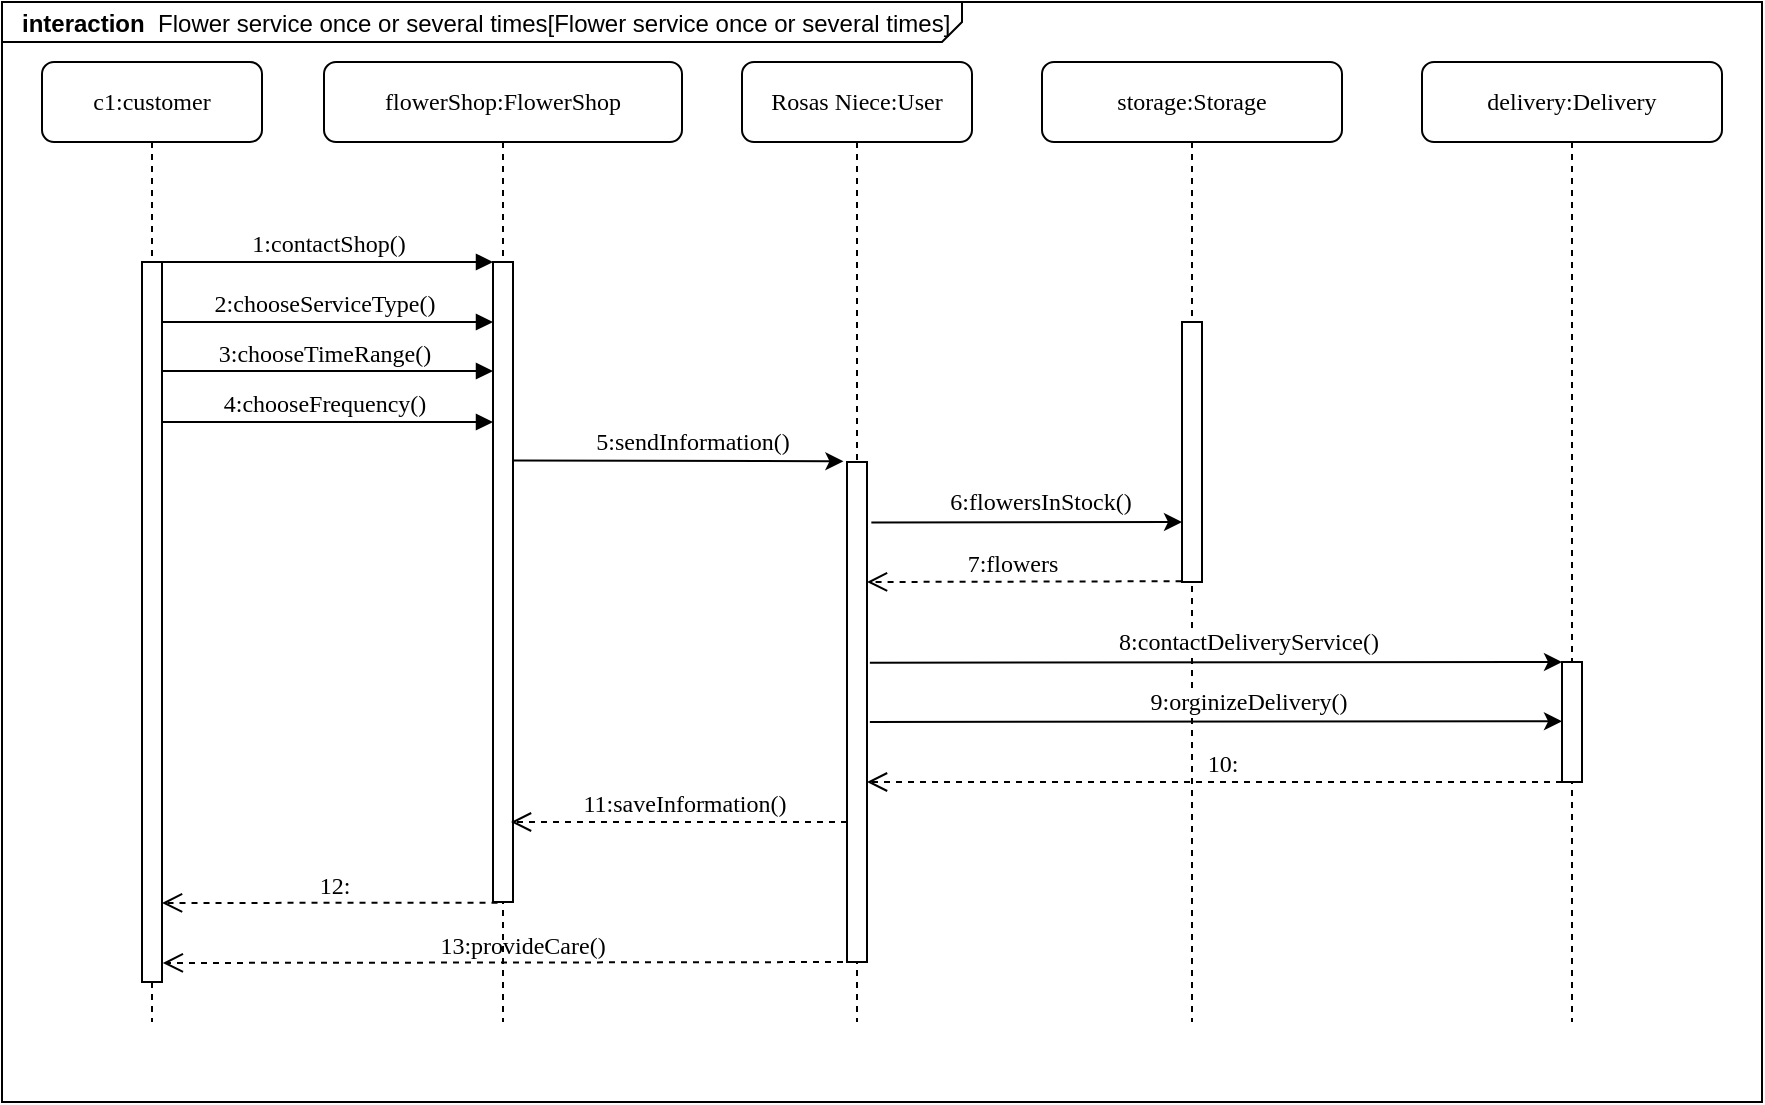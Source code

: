 <mxfile version="24.8.3">
  <diagram name="Page-1" id="13e1069c-82ec-6db2-03f1-153e76fe0fe0">
    <mxGraphModel grid="1" page="1" gridSize="10" guides="1" tooltips="1" connect="1" arrows="1" fold="1" pageScale="1" pageWidth="1100" pageHeight="850" background="none" math="0" shadow="0">
      <root>
        <mxCell id="0" />
        <mxCell id="1" parent="0" />
        <mxCell id="gh0M6xjRrJusHkvIVG62-3" value="&lt;p style=&quot;margin:0px;margin-top:4px;margin-left:10px;text-align:left;&quot;&gt;&lt;b&gt;interaction&amp;nbsp;&lt;/b&gt; Flower service once or several times[Flower service once or several times]&lt;/p&gt;" style="html=1;shape=mxgraph.sysml.package;align=left;spacingLeft=5;verticalAlign=top;spacingTop=-3;labelX=480.33;html=1;overflow=fill;" vertex="1" parent="1">
          <mxGeometry x="80" y="50" width="880" height="550" as="geometry" />
        </mxCell>
        <mxCell id="7baba1c4bc27f4b0-2" value="flowerShop:FlowerShop" style="shape=umlLifeline;perimeter=lifelinePerimeter;whiteSpace=wrap;html=1;container=1;collapsible=0;recursiveResize=0;outlineConnect=0;rounded=1;shadow=0;comic=0;labelBackgroundColor=none;strokeWidth=1;fontFamily=Verdana;fontSize=12;align=center;" vertex="1" parent="1">
          <mxGeometry x="241" y="80" width="179" height="480" as="geometry" />
        </mxCell>
        <mxCell id="7baba1c4bc27f4b0-10" value="" style="html=1;points=[];perimeter=orthogonalPerimeter;rounded=0;shadow=0;comic=0;labelBackgroundColor=none;strokeWidth=1;fontFamily=Verdana;fontSize=12;align=center;" vertex="1" parent="7baba1c4bc27f4b0-2">
          <mxGeometry x="84.5" y="100" width="10" height="320" as="geometry" />
        </mxCell>
        <mxCell id="_VDTY8d82yGGQfiRo4SU-3" value="2:chooseServiceType()" style="html=1;verticalAlign=bottom;endArrow=block;labelBackgroundColor=none;fontFamily=Verdana;fontSize=12;edgeStyle=elbowEdgeStyle;elbow=vertical;" edge="1" parent="7baba1c4bc27f4b0-2" source="7baba1c4bc27f4b0-8">
          <mxGeometry x="0.003" relative="1" as="geometry">
            <mxPoint x="-81" y="130" as="sourcePoint" />
            <mxPoint x="84.5" y="130" as="targetPoint" />
            <mxPoint as="offset" />
            <Array as="points">
              <mxPoint x="84.5" y="130" />
            </Array>
          </mxGeometry>
        </mxCell>
        <mxCell id="_VDTY8d82yGGQfiRo4SU-4" value="3:chooseTimeRange()" style="html=1;verticalAlign=bottom;endArrow=block;entryX=0;entryY=0;labelBackgroundColor=none;fontFamily=Verdana;fontSize=12;edgeStyle=elbowEdgeStyle;elbow=vertical;" edge="1" parent="7baba1c4bc27f4b0-2" source="7baba1c4bc27f4b0-8">
          <mxGeometry x="0.006" relative="1" as="geometry">
            <mxPoint x="-76.5" y="154.67" as="sourcePoint" />
            <mxPoint x="84.5" y="154.67" as="targetPoint" />
            <mxPoint as="offset" />
          </mxGeometry>
        </mxCell>
        <mxCell id="_VDTY8d82yGGQfiRo4SU-5" value="4:chooseFrequency()" style="html=1;verticalAlign=bottom;endArrow=block;entryX=0;entryY=0;labelBackgroundColor=none;fontFamily=Verdana;fontSize=12;edgeStyle=elbowEdgeStyle;elbow=vertical;" edge="1" parent="7baba1c4bc27f4b0-2" source="7baba1c4bc27f4b0-8">
          <mxGeometry x="0.003" relative="1" as="geometry">
            <mxPoint x="-76.5" y="180" as="sourcePoint" />
            <mxPoint x="84.5" y="180" as="targetPoint" />
            <mxPoint as="offset" />
          </mxGeometry>
        </mxCell>
        <mxCell id="YUjnZdsv4CkuaMLglvtT-24" value="" style="endArrow=classic;html=1;rounded=0;entryX=-0.143;entryY=0;entryDx=0;entryDy=0;entryPerimeter=0;exitX=0.955;exitY=0.31;exitDx=0;exitDy=0;exitPerimeter=0;" edge="1" parent="7baba1c4bc27f4b0-2" source="7baba1c4bc27f4b0-10">
          <mxGeometry width="50" height="50" relative="1" as="geometry">
            <mxPoint x="99" y="200" as="sourcePoint" />
            <mxPoint x="259.71" y="199.67" as="targetPoint" />
          </mxGeometry>
        </mxCell>
        <mxCell id="YUjnZdsv4CkuaMLglvtT-25" value="&lt;font style=&quot;font-size: 12px;&quot; face=&quot;Verdana&quot;&gt;5:&lt;font style=&quot;font-size: 12px;&quot;&gt;sendInformation&lt;/font&gt;()&lt;/font&gt;" style="edgeLabel;html=1;align=center;verticalAlign=middle;resizable=0;points=[];" connectable="0" vertex="1" parent="YUjnZdsv4CkuaMLglvtT-24">
          <mxGeometry x="0.089" relative="1" as="geometry">
            <mxPoint y="-10" as="offset" />
          </mxGeometry>
        </mxCell>
        <mxCell id="7baba1c4bc27f4b0-3" value="Rosas Niece:User" style="shape=umlLifeline;perimeter=lifelinePerimeter;whiteSpace=wrap;html=1;container=1;collapsible=0;recursiveResize=0;outlineConnect=0;rounded=1;shadow=0;comic=0;labelBackgroundColor=none;strokeWidth=1;fontFamily=Verdana;fontSize=12;align=center;" vertex="1" parent="1">
          <mxGeometry x="450" y="80" width="115" height="480" as="geometry" />
        </mxCell>
        <mxCell id="7baba1c4bc27f4b0-13" value="" style="html=1;points=[];perimeter=orthogonalPerimeter;rounded=0;shadow=0;comic=0;labelBackgroundColor=none;strokeWidth=1;fontFamily=Verdana;fontSize=12;align=center;" vertex="1" parent="7baba1c4bc27f4b0-3">
          <mxGeometry x="52.5" y="200" width="10" height="250" as="geometry" />
        </mxCell>
        <mxCell id="_VDTY8d82yGGQfiRo4SU-11" value="&lt;font style=&quot;font-size: 12px;&quot;&gt;7:flowers&lt;/font&gt;" style="html=1;verticalAlign=bottom;endArrow=open;dashed=1;endSize=8;labelBackgroundColor=none;fontFamily=Verdana;fontSize=12;edgeStyle=elbowEdgeStyle;elbow=vertical;exitX=-0.021;exitY=0.997;exitDx=0;exitDy=0;exitPerimeter=0;" edge="1" parent="7baba1c4bc27f4b0-3" source="7baba1c4bc27f4b0-16">
          <mxGeometry x="0.086" relative="1" as="geometry">
            <mxPoint x="62.5" y="260" as="targetPoint" />
            <Array as="points">
              <mxPoint x="94.77" y="260" />
              <mxPoint x="74.77" y="260" />
            </Array>
            <mxPoint x="323.77" y="270.186" as="sourcePoint" />
            <mxPoint as="offset" />
          </mxGeometry>
        </mxCell>
        <mxCell id="YUjnZdsv4CkuaMLglvtT-4" value="10:" style="html=1;verticalAlign=bottom;endArrow=open;dashed=1;endSize=8;labelBackgroundColor=none;fontFamily=Verdana;fontSize=12;edgeStyle=elbowEdgeStyle;elbow=vertical;exitX=0;exitY=1;exitDx=0;exitDy=0;exitPerimeter=0;" edge="1" parent="7baba1c4bc27f4b0-3" source="_VDTY8d82yGGQfiRo4SU-15">
          <mxGeometry x="-0.022" relative="1" as="geometry">
            <mxPoint x="62.5" y="360" as="targetPoint" />
            <Array as="points" />
            <mxPoint x="402.5" y="360.506" as="sourcePoint" />
            <mxPoint as="offset" />
          </mxGeometry>
        </mxCell>
        <mxCell id="_VDTY8d82yGGQfiRo4SU-25" value="11:saveInformation()" style="html=1;verticalAlign=bottom;endArrow=open;dashed=1;endSize=8;labelBackgroundColor=none;fontFamily=Verdana;fontSize=12;edgeStyle=elbowEdgeStyle;elbow=vertical;exitX=0.226;exitY=1.001;exitDx=0;exitDy=0;exitPerimeter=0;" edge="1" parent="7baba1c4bc27f4b0-3">
          <mxGeometry x="-0.024" relative="1" as="geometry">
            <mxPoint x="-115.5" y="380" as="targetPoint" />
            <Array as="points" />
            <mxPoint x="52.5" y="380" as="sourcePoint" />
            <mxPoint as="offset" />
          </mxGeometry>
        </mxCell>
        <mxCell id="7baba1c4bc27f4b0-4" value="storage:Storage" style="shape=umlLifeline;perimeter=lifelinePerimeter;whiteSpace=wrap;html=1;container=1;collapsible=0;recursiveResize=0;outlineConnect=0;rounded=1;shadow=0;comic=0;labelBackgroundColor=none;strokeWidth=1;fontFamily=Verdana;fontSize=12;align=center;" vertex="1" parent="1">
          <mxGeometry x="600" y="80" width="150" height="480" as="geometry" />
        </mxCell>
        <mxCell id="7baba1c4bc27f4b0-16" value="" style="html=1;points=[];perimeter=orthogonalPerimeter;rounded=0;shadow=0;comic=0;labelBackgroundColor=none;strokeWidth=1;fontFamily=Verdana;fontSize=12;align=center;" vertex="1" parent="7baba1c4bc27f4b0-4">
          <mxGeometry x="70" y="130" width="10" height="130" as="geometry" />
        </mxCell>
        <mxCell id="_VDTY8d82yGGQfiRo4SU-18" value="" style="endArrow=classic;html=1;rounded=0;entryX=0;entryY=0;entryDx=0;entryDy=0;entryPerimeter=0;exitX=0.978;exitY=0.4;exitDx=0;exitDy=0;exitPerimeter=0;" edge="1" parent="7baba1c4bc27f4b0-4" target="_VDTY8d82yGGQfiRo4SU-15">
          <mxGeometry width="50" height="50" relative="1" as="geometry">
            <mxPoint x="-86.07" y="300.33" as="sourcePoint" />
            <mxPoint x="80" y="300" as="targetPoint" />
          </mxGeometry>
        </mxCell>
        <mxCell id="_VDTY8d82yGGQfiRo4SU-19" value="&lt;font style=&quot;font-size: 12px;&quot; face=&quot;Verdana&quot;&gt;8:contactDeliveryService()&lt;/font&gt;" style="edgeLabel;html=1;align=center;verticalAlign=middle;resizable=0;points=[];" connectable="0" vertex="1" parent="_VDTY8d82yGGQfiRo4SU-18">
          <mxGeometry x="0.089" relative="1" as="geometry">
            <mxPoint y="-10" as="offset" />
          </mxGeometry>
        </mxCell>
        <mxCell id="_VDTY8d82yGGQfiRo4SU-8" value="" style="endArrow=classic;html=1;rounded=0;entryX=0.032;entryY=0.773;entryDx=0;entryDy=0;entryPerimeter=0;exitX=1.217;exitY=0.121;exitDx=0;exitDy=0;exitPerimeter=0;" edge="1" parent="7baba1c4bc27f4b0-4" source="7baba1c4bc27f4b0-13">
          <mxGeometry width="50" height="50" relative="1" as="geometry">
            <mxPoint x="-80" y="230" as="sourcePoint" />
            <mxPoint x="70.0" y="230" as="targetPoint" />
          </mxGeometry>
        </mxCell>
        <mxCell id="_VDTY8d82yGGQfiRo4SU-9" value="&lt;font style=&quot;font-size: 12px;&quot; face=&quot;Verdana&quot;&gt;6:flowersInStock()&lt;/font&gt;" style="edgeLabel;html=1;align=center;verticalAlign=middle;resizable=0;points=[];" connectable="0" vertex="1" parent="_VDTY8d82yGGQfiRo4SU-8">
          <mxGeometry x="0.089" relative="1" as="geometry">
            <mxPoint y="-10" as="offset" />
          </mxGeometry>
        </mxCell>
        <mxCell id="7baba1c4bc27f4b0-8" value="c1:customer" style="shape=umlLifeline;perimeter=lifelinePerimeter;whiteSpace=wrap;html=1;container=1;collapsible=0;recursiveResize=0;outlineConnect=0;rounded=1;shadow=0;comic=0;labelBackgroundColor=none;strokeWidth=1;fontFamily=Verdana;fontSize=12;align=center;" vertex="1" parent="1">
          <mxGeometry x="100" y="80" width="110" height="480" as="geometry" />
        </mxCell>
        <mxCell id="7baba1c4bc27f4b0-9" value="" style="html=1;points=[];perimeter=orthogonalPerimeter;rounded=0;shadow=0;comic=0;labelBackgroundColor=none;strokeWidth=1;fontFamily=Verdana;fontSize=12;align=center;" vertex="1" parent="7baba1c4bc27f4b0-8">
          <mxGeometry x="50" y="100" width="10" height="360" as="geometry" />
        </mxCell>
        <mxCell id="_VDTY8d82yGGQfiRo4SU-23" value="13:provideCare()" style="html=1;verticalAlign=bottom;endArrow=open;dashed=1;endSize=8;labelBackgroundColor=none;fontFamily=Verdana;fontSize=12;edgeStyle=elbowEdgeStyle;elbow=vertical;exitX=0;exitY=1;exitDx=0;exitDy=0;exitPerimeter=0;entryX=1.04;entryY=0.973;entryDx=0;entryDy=0;entryPerimeter=0;" edge="1" parent="7baba1c4bc27f4b0-8">
          <mxGeometry x="-0.022" relative="1" as="geometry">
            <mxPoint x="60.4" y="451.36" as="targetPoint" />
            <Array as="points" />
            <mxPoint x="412.5" y="450" as="sourcePoint" />
            <mxPoint as="offset" />
          </mxGeometry>
        </mxCell>
        <mxCell id="7baba1c4bc27f4b0-11" value="1:contactShop()" style="html=1;verticalAlign=bottom;endArrow=block;entryX=0;entryY=0;labelBackgroundColor=none;fontFamily=Verdana;fontSize=12;edgeStyle=elbowEdgeStyle;elbow=vertical;" edge="1" parent="1" source="7baba1c4bc27f4b0-9" target="7baba1c4bc27f4b0-10">
          <mxGeometry x="0.003" relative="1" as="geometry">
            <mxPoint x="220" y="190" as="sourcePoint" />
            <mxPoint as="offset" />
          </mxGeometry>
        </mxCell>
        <mxCell id="_VDTY8d82yGGQfiRo4SU-14" value="delivery:Delivery" style="shape=umlLifeline;perimeter=lifelinePerimeter;whiteSpace=wrap;html=1;container=1;collapsible=0;recursiveResize=0;outlineConnect=0;rounded=1;shadow=0;comic=0;labelBackgroundColor=none;strokeWidth=1;fontFamily=Verdana;fontSize=12;align=center;" vertex="1" parent="1">
          <mxGeometry x="790" y="80" width="150" height="480" as="geometry" />
        </mxCell>
        <mxCell id="_VDTY8d82yGGQfiRo4SU-15" value="" style="html=1;points=[];perimeter=orthogonalPerimeter;rounded=0;shadow=0;comic=0;labelBackgroundColor=none;strokeWidth=1;fontFamily=Verdana;fontSize=12;align=center;" vertex="1" parent="_VDTY8d82yGGQfiRo4SU-14">
          <mxGeometry x="70" y="300" width="10" height="60" as="geometry" />
        </mxCell>
        <mxCell id="_VDTY8d82yGGQfiRo4SU-21" value="" style="endArrow=classic;html=1;rounded=0;entryX=0;entryY=0;entryDx=0;entryDy=0;entryPerimeter=0;exitX=0.978;exitY=0.4;exitDx=0;exitDy=0;exitPerimeter=0;" edge="1" parent="_VDTY8d82yGGQfiRo4SU-14">
          <mxGeometry width="50" height="50" relative="1" as="geometry">
            <mxPoint x="-276.07" y="329.99" as="sourcePoint" />
            <mxPoint x="70" y="329.66" as="targetPoint" />
          </mxGeometry>
        </mxCell>
        <mxCell id="_VDTY8d82yGGQfiRo4SU-22" value="&lt;font style=&quot;font-size: 12px;&quot; face=&quot;Verdana&quot;&gt;9:orginizeDelivery()&lt;/font&gt;" style="edgeLabel;html=1;align=center;verticalAlign=middle;resizable=0;points=[];" connectable="0" vertex="1" parent="_VDTY8d82yGGQfiRo4SU-21">
          <mxGeometry x="0.089" relative="1" as="geometry">
            <mxPoint y="-10" as="offset" />
          </mxGeometry>
        </mxCell>
        <mxCell id="_VDTY8d82yGGQfiRo4SU-24" value="12:" style="html=1;verticalAlign=bottom;endArrow=open;dashed=1;endSize=8;labelBackgroundColor=none;fontFamily=Verdana;fontSize=12;edgeStyle=elbowEdgeStyle;elbow=vertical;exitX=0.226;exitY=1.001;exitDx=0;exitDy=0;exitPerimeter=0;" edge="1" parent="1" source="7baba1c4bc27f4b0-10" target="7baba1c4bc27f4b0-9">
          <mxGeometry x="-0.022" relative="1" as="geometry">
            <mxPoint x="156.75" y="460.14" as="targetPoint" />
            <Array as="points" />
            <mxPoint x="320" y="460" as="sourcePoint" />
            <mxPoint as="offset" />
          </mxGeometry>
        </mxCell>
      </root>
    </mxGraphModel>
  </diagram>
</mxfile>
